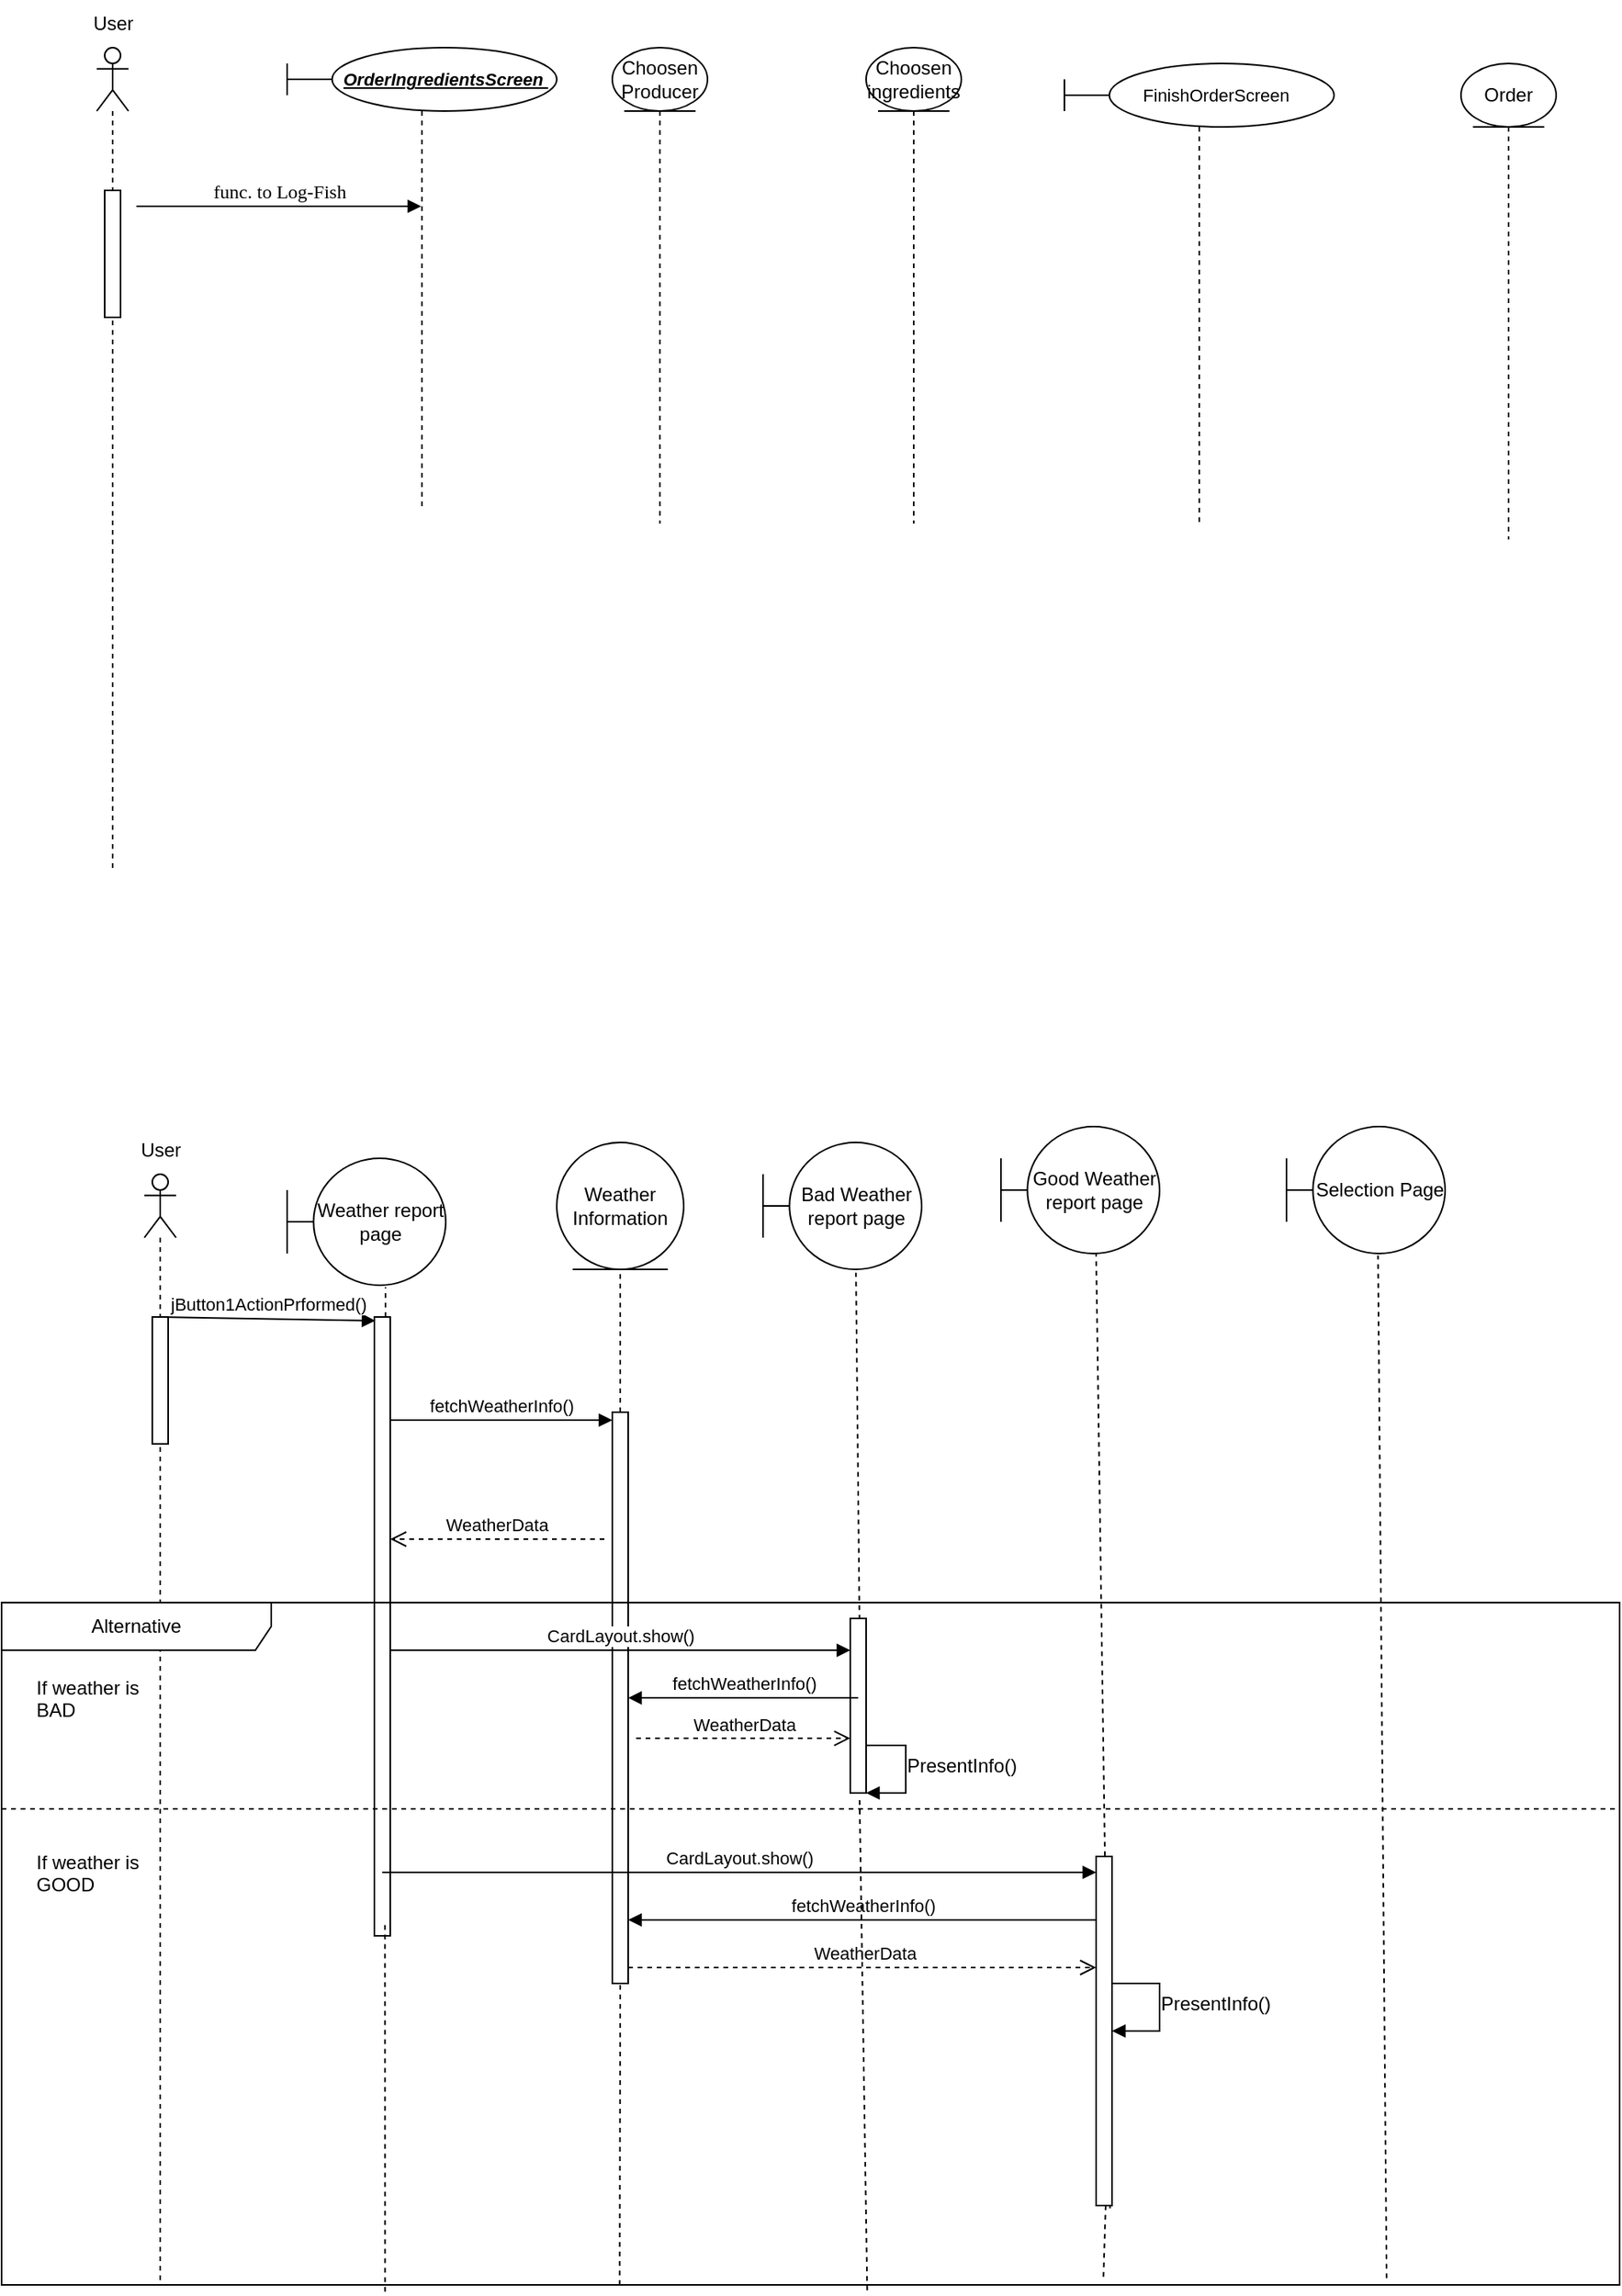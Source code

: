 <mxfile version="26.3.0">
  <diagram name="Page-1" id="13e1069c-82ec-6db2-03f1-153e76fe0fe0">
    <mxGraphModel dx="1026" dy="534" grid="1" gridSize="10" guides="1" tooltips="1" connect="1" arrows="1" fold="1" page="1" pageScale="1" pageWidth="1100" pageHeight="850" background="none" math="0" shadow="0">
      <root>
        <mxCell id="0" />
        <mxCell id="1" parent="0" />
        <mxCell id="7baba1c4bc27f4b0-11" value="func. to Log-Fish" style="html=1;verticalAlign=bottom;endArrow=block;labelBackgroundColor=none;fontFamily=Verdana;fontSize=12;edgeStyle=elbowEdgeStyle;elbow=vertical;" parent="1" target="ptXpOsHb1rW9kHSBrW4N-13" edge="1">
          <mxGeometry relative="1" as="geometry">
            <mxPoint x="145" y="180" as="sourcePoint" />
            <mxPoint x="250" y="180" as="targetPoint" />
          </mxGeometry>
        </mxCell>
        <mxCell id="y89Sq5UwFjBW83TxMpA--3" value="Weather report page" style="shape=umlBoundary;whiteSpace=wrap;html=1;" parent="1" vertex="1">
          <mxGeometry x="240" y="780" width="100" height="80" as="geometry" />
        </mxCell>
        <mxCell id="y89Sq5UwFjBW83TxMpA--4" value="Bad Weather report page" style="shape=umlBoundary;whiteSpace=wrap;html=1;" parent="1" vertex="1">
          <mxGeometry x="540" y="770" width="100" height="80" as="geometry" />
        </mxCell>
        <mxCell id="y89Sq5UwFjBW83TxMpA--5" value="Good Weather report page" style="shape=umlBoundary;whiteSpace=wrap;html=1;" parent="1" vertex="1">
          <mxGeometry x="690" y="760" width="100" height="80" as="geometry" />
        </mxCell>
        <mxCell id="y89Sq5UwFjBW83TxMpA--6" value="Selection Page" style="shape=umlBoundary;whiteSpace=wrap;html=1;" parent="1" vertex="1">
          <mxGeometry x="870" y="760" width="100" height="80" as="geometry" />
        </mxCell>
        <mxCell id="y89Sq5UwFjBW83TxMpA--12" value="" style="shape=umlLifeline;perimeter=lifelinePerimeter;whiteSpace=wrap;html=1;container=1;dropTarget=0;collapsible=0;recursiveResize=0;outlineConnect=0;portConstraint=eastwest;newEdgeStyle={&quot;curved&quot;:0,&quot;rounded&quot;:0};participant=umlActor;" parent="1" vertex="1">
          <mxGeometry x="150" y="790" width="20" height="700" as="geometry" />
        </mxCell>
        <mxCell id="y89Sq5UwFjBW83TxMpA--11" value="" style="html=1;points=[[0,0,0,0,5],[0,1,0,0,-5],[1,0,0,0,5],[1,1,0,0,-5]];perimeter=orthogonalPerimeter;outlineConnect=0;targetShapes=umlLifeline;portConstraint=eastwest;newEdgeStyle={&quot;curved&quot;:0,&quot;rounded&quot;:0};" parent="y89Sq5UwFjBW83TxMpA--12" vertex="1">
          <mxGeometry x="5" y="90" width="10" height="80" as="geometry" />
        </mxCell>
        <mxCell id="y89Sq5UwFjBW83TxMpA--13" value="User" style="text;html=1;align=center;verticalAlign=middle;resizable=0;points=[];autosize=1;strokeColor=none;fillColor=none;" parent="1" vertex="1">
          <mxGeometry x="135" y="760" width="50" height="30" as="geometry" />
        </mxCell>
        <mxCell id="y89Sq5UwFjBW83TxMpA--15" value="" style="html=1;verticalAlign=bottom;endArrow=none;dashed=1;labelBackgroundColor=none;fontFamily=Verdana;fontSize=12;elbow=vertical;startFill=0;entryX=0.62;entryY=1.016;entryDx=0;entryDy=0;entryPerimeter=0;" parent="1" source="y89Sq5UwFjBW83TxMpA--20" target="y89Sq5UwFjBW83TxMpA--3" edge="1">
          <mxGeometry relative="1" as="geometry">
            <mxPoint x="290" y="880" as="targetPoint" />
            <mxPoint x="302" y="1150" as="sourcePoint" />
          </mxGeometry>
        </mxCell>
        <mxCell id="y89Sq5UwFjBW83TxMpA--16" value="" style="html=1;verticalAlign=bottom;endArrow=none;dashed=1;labelBackgroundColor=none;fontFamily=Verdana;fontSize=12;elbow=vertical;startFill=0;entryX=0.586;entryY=1.027;entryDx=0;entryDy=0;entryPerimeter=0;exitX=0.691;exitY=0.988;exitDx=0;exitDy=0;exitPerimeter=0;" parent="1" source="y89Sq5UwFjBW83TxMpA--36" target="y89Sq5UwFjBW83TxMpA--4" edge="1">
          <mxGeometry relative="1" as="geometry">
            <mxPoint x="449.57" y="910" as="targetPoint" />
            <mxPoint x="599" y="1160" as="sourcePoint" />
          </mxGeometry>
        </mxCell>
        <mxCell id="y89Sq5UwFjBW83TxMpA--17" value="" style="html=1;verticalAlign=bottom;endArrow=none;dashed=1;labelBackgroundColor=none;fontFamily=Verdana;fontSize=12;elbow=vertical;startFill=0;entryX=0.577;entryY=1.016;entryDx=0;entryDy=0;entryPerimeter=0;exitX=0.856;exitY=0.99;exitDx=0;exitDy=0;exitPerimeter=0;" parent="1" target="y89Sq5UwFjBW83TxMpA--6" edge="1" source="y89Sq5UwFjBW83TxMpA--31">
          <mxGeometry relative="1" as="geometry">
            <mxPoint x="890" y="940" as="targetPoint" />
            <mxPoint x="930" y="1310" as="sourcePoint" />
          </mxGeometry>
        </mxCell>
        <mxCell id="y89Sq5UwFjBW83TxMpA--18" value="" style="html=1;verticalAlign=bottom;endArrow=none;dashed=1;labelBackgroundColor=none;fontFamily=Verdana;fontSize=12;elbow=vertical;startFill=0;entryX=0.6;entryY=1;entryDx=0;entryDy=0;entryPerimeter=0;exitX=0.877;exitY=1.008;exitDx=0;exitDy=0;exitPerimeter=0;" parent="1" source="y89Sq5UwFjBW83TxMpA--39" target="y89Sq5UwFjBW83TxMpA--5" edge="1">
          <mxGeometry relative="1" as="geometry">
            <mxPoint x="740" y="950" as="targetPoint" />
            <mxPoint x="670" y="1320" as="sourcePoint" />
          </mxGeometry>
        </mxCell>
        <mxCell id="y89Sq5UwFjBW83TxMpA--19" value="jButton1ActionPrformed()" style="html=1;verticalAlign=bottom;endArrow=block;curved=0;rounded=0;entryX=0.064;entryY=0.006;entryDx=0;entryDy=0;entryPerimeter=0;" parent="1" target="y89Sq5UwFjBW83TxMpA--20" edge="1">
          <mxGeometry width="80" relative="1" as="geometry">
            <mxPoint x="160" y="880" as="sourcePoint" />
            <mxPoint x="290" y="880" as="targetPoint" />
          </mxGeometry>
        </mxCell>
        <mxCell id="y89Sq5UwFjBW83TxMpA--20" value="" style="html=1;points=[[0,0,0,0,5],[0,1,0,0,-5],[1,0,0,0,5],[1,1,0,0,-5]];perimeter=orthogonalPerimeter;outlineConnect=0;targetShapes=umlLifeline;portConstraint=eastwest;newEdgeStyle={&quot;curved&quot;:0,&quot;rounded&quot;:0};" parent="1" vertex="1">
          <mxGeometry x="295" y="880" width="10" height="390" as="geometry" />
        </mxCell>
        <mxCell id="y89Sq5UwFjBW83TxMpA--22" value="Weather Information" style="ellipse;shape=umlEntity;whiteSpace=wrap;html=1;" parent="1" vertex="1">
          <mxGeometry x="410" y="770" width="80" height="80" as="geometry" />
        </mxCell>
        <mxCell id="y89Sq5UwFjBW83TxMpA--24" value="" style="html=1;verticalAlign=bottom;endArrow=none;dashed=1;labelBackgroundColor=none;fontFamily=Verdana;fontSize=12;elbow=vertical;startFill=0;entryX=0.5;entryY=1;entryDx=0;entryDy=0;" parent="1" source="y89Sq5UwFjBW83TxMpA--25" target="y89Sq5UwFjBW83TxMpA--22" edge="1">
          <mxGeometry relative="1" as="geometry">
            <mxPoint x="460" y="953" as="targetPoint" />
            <mxPoint x="450" y="1150" as="sourcePoint" />
          </mxGeometry>
        </mxCell>
        <mxCell id="y89Sq5UwFjBW83TxMpA--26" value="" style="html=1;verticalAlign=bottom;endArrow=none;dashed=1;labelBackgroundColor=none;fontFamily=Verdana;fontSize=12;elbow=vertical;startFill=0;entryX=0.5;entryY=1;entryDx=0;entryDy=0;exitX=0.382;exitY=1;exitDx=0;exitDy=0;exitPerimeter=0;" parent="1" source="y89Sq5UwFjBW83TxMpA--31" target="y89Sq5UwFjBW83TxMpA--25" edge="1">
          <mxGeometry relative="1" as="geometry">
            <mxPoint x="450" y="850" as="targetPoint" />
            <mxPoint x="450" y="1150" as="sourcePoint" />
          </mxGeometry>
        </mxCell>
        <mxCell id="y89Sq5UwFjBW83TxMpA--25" value="" style="html=1;points=[[0,0,0,0,5],[0,1,0,0,-5],[1,0,0,0,5],[1,1,0,0,-5]];perimeter=orthogonalPerimeter;outlineConnect=0;targetShapes=umlLifeline;portConstraint=eastwest;newEdgeStyle={&quot;curved&quot;:0,&quot;rounded&quot;:0};" parent="1" vertex="1">
          <mxGeometry x="445" y="940" width="10" height="360" as="geometry" />
        </mxCell>
        <mxCell id="y89Sq5UwFjBW83TxMpA--29" value="fetchWeatherInfo()" style="html=1;verticalAlign=bottom;endArrow=block;curved=0;rounded=0;entryX=0;entryY=0;entryDx=0;entryDy=5;entryPerimeter=0;" parent="1" source="y89Sq5UwFjBW83TxMpA--20" target="y89Sq5UwFjBW83TxMpA--25" edge="1">
          <mxGeometry width="80" relative="1" as="geometry">
            <mxPoint x="305" y="910" as="sourcePoint" />
            <mxPoint x="441" y="911" as="targetPoint" />
            <mxPoint as="offset" />
          </mxGeometry>
        </mxCell>
        <mxCell id="y89Sq5UwFjBW83TxMpA--30" value="WeatherData" style="html=1;verticalAlign=bottom;endArrow=open;dashed=1;endSize=8;curved=0;rounded=0;" parent="1" target="y89Sq5UwFjBW83TxMpA--20" edge="1">
          <mxGeometry x="0.007" relative="1" as="geometry">
            <mxPoint x="440" y="1020" as="sourcePoint" />
            <mxPoint x="500" y="1040" as="targetPoint" />
            <mxPoint as="offset" />
          </mxGeometry>
        </mxCell>
        <mxCell id="y89Sq5UwFjBW83TxMpA--31" value="Alternative" style="shape=umlFrame;whiteSpace=wrap;html=1;pointerEvents=0;recursiveResize=0;container=1;collapsible=0;width=170;" parent="1" vertex="1">
          <mxGeometry x="60" y="1060" width="1020" height="430" as="geometry" />
        </mxCell>
        <mxCell id="y89Sq5UwFjBW83TxMpA--32" value="&lt;div&gt;If weather is&amp;nbsp;&lt;/div&gt;&lt;div&gt;BAD&lt;/div&gt;" style="text;html=1;" parent="y89Sq5UwFjBW83TxMpA--31" vertex="1">
          <mxGeometry width="100" height="20" relative="1" as="geometry">
            <mxPoint x="20" y="40" as="offset" />
          </mxGeometry>
        </mxCell>
        <mxCell id="y89Sq5UwFjBW83TxMpA--33" value="&lt;div&gt;If weather is &lt;br&gt;&lt;/div&gt;&lt;div&gt;GOOD&lt;/div&gt;" style="line;strokeWidth=1;dashed=1;labelPosition=center;verticalLabelPosition=bottom;align=left;verticalAlign=top;spacingLeft=20;spacingTop=15;html=1;whiteSpace=wrap;" parent="y89Sq5UwFjBW83TxMpA--31" vertex="1">
          <mxGeometry y="125" width="1020" height="10" as="geometry" />
        </mxCell>
        <mxCell id="y89Sq5UwFjBW83TxMpA--21" value="" style="html=1;verticalAlign=bottom;endArrow=none;dashed=1;labelBackgroundColor=none;fontFamily=Verdana;fontSize=12;elbow=vertical;startFill=0;exitX=0.237;exitY=1.01;exitDx=0;exitDy=0;exitPerimeter=0;entryX=1;entryY=1;entryDx=0;entryDy=-5;entryPerimeter=0;" parent="y89Sq5UwFjBW83TxMpA--31" edge="1" source="y89Sq5UwFjBW83TxMpA--31">
          <mxGeometry relative="1" as="geometry">
            <mxPoint x="241.68" y="202" as="targetPoint" />
            <mxPoint x="240.0" y="250" as="sourcePoint" />
          </mxGeometry>
        </mxCell>
        <mxCell id="y89Sq5UwFjBW83TxMpA--38" value="CardLayout.show()" style="html=1;verticalAlign=bottom;endArrow=block;curved=0;rounded=0;entryX=0;entryY=0.182;entryDx=0;entryDy=0;entryPerimeter=0;" edge="1" parent="y89Sq5UwFjBW83TxMpA--31" target="y89Sq5UwFjBW83TxMpA--36">
          <mxGeometry width="80" relative="1" as="geometry">
            <mxPoint x="245" y="30" as="sourcePoint" />
            <mxPoint x="535" y="30" as="targetPoint" />
          </mxGeometry>
        </mxCell>
        <mxCell id="y89Sq5UwFjBW83TxMpA--41" value="CardLayout.show()" style="html=1;verticalAlign=bottom;endArrow=block;curved=0;rounded=0;" edge="1" parent="y89Sq5UwFjBW83TxMpA--31" target="y89Sq5UwFjBW83TxMpA--39">
          <mxGeometry width="80" relative="1" as="geometry">
            <mxPoint x="240" y="170" as="sourcePoint" />
            <mxPoint x="530" y="170" as="targetPoint" />
          </mxGeometry>
        </mxCell>
        <mxCell id="y89Sq5UwFjBW83TxMpA--39" value="" style="html=1;points=[[0,0,0,0,5],[0,1,0,0,-5],[1,0,0,0,5],[1,1,0,0,-5]];perimeter=orthogonalPerimeter;outlineConnect=0;targetShapes=umlLifeline;portConstraint=eastwest;newEdgeStyle={&quot;curved&quot;:0,&quot;rounded&quot;:0};" vertex="1" parent="y89Sq5UwFjBW83TxMpA--31">
          <mxGeometry x="690" y="160" width="10" height="220" as="geometry" />
        </mxCell>
        <mxCell id="y89Sq5UwFjBW83TxMpA--40" value="" style="html=1;verticalAlign=bottom;endArrow=none;dashed=1;labelBackgroundColor=none;fontFamily=Verdana;fontSize=12;elbow=vertical;startFill=0;entryX=0.6;entryY=1;entryDx=0;entryDy=0;entryPerimeter=0;exitX=0.681;exitY=0.988;exitDx=0;exitDy=0;exitPerimeter=0;" edge="1" parent="y89Sq5UwFjBW83TxMpA--31" source="y89Sq5UwFjBW83TxMpA--31" target="y89Sq5UwFjBW83TxMpA--39">
          <mxGeometry relative="1" as="geometry">
            <mxPoint x="690" y="-220" as="targetPoint" />
            <mxPoint x="693" y="252" as="sourcePoint" />
          </mxGeometry>
        </mxCell>
        <mxCell id="ptXpOsHb1rW9kHSBrW4N-9" value="" style="html=1;align=left;spacingLeft=2;endArrow=block;rounded=0;edgeStyle=orthogonalEdgeStyle;curved=0;rounded=0;" edge="1" parent="y89Sq5UwFjBW83TxMpA--31">
          <mxGeometry relative="1" as="geometry">
            <mxPoint x="540" y="90" as="sourcePoint" />
            <Array as="points">
              <mxPoint x="570" y="120" />
            </Array>
            <mxPoint x="545" y="120" as="targetPoint" />
          </mxGeometry>
        </mxCell>
        <mxCell id="y89Sq5UwFjBW83TxMpA--45" value="PresentInfo()" style="text;html=1;align=center;verticalAlign=middle;resizable=0;points=[];autosize=1;strokeColor=none;fillColor=none;" vertex="1" parent="y89Sq5UwFjBW83TxMpA--31">
          <mxGeometry x="560" y="88" width="90" height="30" as="geometry" />
        </mxCell>
        <mxCell id="y89Sq5UwFjBW83TxMpA--48" value="" style="html=1;align=left;spacingLeft=2;endArrow=block;rounded=0;edgeStyle=orthogonalEdgeStyle;curved=0;rounded=0;" edge="1" parent="y89Sq5UwFjBW83TxMpA--31" target="y89Sq5UwFjBW83TxMpA--39">
          <mxGeometry relative="1" as="geometry">
            <mxPoint x="700" y="240" as="sourcePoint" />
            <Array as="points">
              <mxPoint x="730" y="240" />
              <mxPoint x="730" y="270" />
            </Array>
            <mxPoint x="705" y="270" as="targetPoint" />
          </mxGeometry>
        </mxCell>
        <mxCell id="y89Sq5UwFjBW83TxMpA--47" value="WeatherData" style="html=1;verticalAlign=bottom;endArrow=open;dashed=1;endSize=8;curved=0;rounded=0;exitX=1;exitY=1;exitDx=0;exitDy=-5;exitPerimeter=0;" edge="1" parent="y89Sq5UwFjBW83TxMpA--31">
          <mxGeometry x="0.007" relative="1" as="geometry">
            <mxPoint x="395" y="230" as="sourcePoint" />
            <mxPoint x="690" y="230" as="targetPoint" />
            <mxPoint as="offset" />
          </mxGeometry>
        </mxCell>
        <mxCell id="y89Sq5UwFjBW83TxMpA--46" value="fetchWeatherInfo()" style="html=1;verticalAlign=bottom;endArrow=block;curved=0;rounded=0;" edge="1" parent="y89Sq5UwFjBW83TxMpA--31">
          <mxGeometry width="80" relative="1" as="geometry">
            <mxPoint x="690" y="200" as="sourcePoint" />
            <mxPoint x="395" y="200" as="targetPoint" />
            <mxPoint as="offset" />
          </mxGeometry>
        </mxCell>
        <mxCell id="y89Sq5UwFjBW83TxMpA--49" value="PresentInfo()" style="text;html=1;align=center;verticalAlign=middle;resizable=0;points=[];autosize=1;strokeColor=none;fillColor=none;" vertex="1" parent="y89Sq5UwFjBW83TxMpA--31">
          <mxGeometry x="720" y="238" width="90" height="30" as="geometry" />
        </mxCell>
        <mxCell id="y89Sq5UwFjBW83TxMpA--37" value="" style="html=1;verticalAlign=bottom;endArrow=none;dashed=1;labelBackgroundColor=none;fontFamily=Verdana;fontSize=12;elbow=vertical;startFill=0;entryX=0.586;entryY=1.027;entryDx=0;entryDy=0;entryPerimeter=0;exitX=0.535;exitY=1.008;exitDx=0;exitDy=0;exitPerimeter=0;" parent="1" source="y89Sq5UwFjBW83TxMpA--31" target="y89Sq5UwFjBW83TxMpA--36" edge="1">
          <mxGeometry relative="1" as="geometry">
            <mxPoint x="599" y="852" as="targetPoint" />
            <mxPoint x="606" y="1307" as="sourcePoint" />
          </mxGeometry>
        </mxCell>
        <mxCell id="y89Sq5UwFjBW83TxMpA--36" value="" style="html=1;points=[[0,0,0,0,5],[0,1,0,0,-5],[1,0,0,0,5],[1,1,0,0,-5]];perimeter=orthogonalPerimeter;outlineConnect=0;targetShapes=umlLifeline;portConstraint=eastwest;newEdgeStyle={&quot;curved&quot;:0,&quot;rounded&quot;:0};" parent="1" vertex="1">
          <mxGeometry x="595" y="1070" width="10" height="110" as="geometry" />
        </mxCell>
        <mxCell id="ptXpOsHb1rW9kHSBrW4N-4" value="" style="shape=umlLifeline;perimeter=lifelinePerimeter;whiteSpace=wrap;html=1;container=1;dropTarget=0;collapsible=0;recursiveResize=0;outlineConnect=0;portConstraint=eastwest;newEdgeStyle={&quot;curved&quot;:0,&quot;rounded&quot;:0};participant=umlActor;" vertex="1" parent="1">
          <mxGeometry x="120" y="80" width="20" height="520" as="geometry" />
        </mxCell>
        <mxCell id="ptXpOsHb1rW9kHSBrW4N-5" value="" style="html=1;points=[[0,0,0,0,5],[0,1,0,0,-5],[1,0,0,0,5],[1,1,0,0,-5]];perimeter=orthogonalPerimeter;outlineConnect=0;targetShapes=umlLifeline;portConstraint=eastwest;newEdgeStyle={&quot;curved&quot;:0,&quot;rounded&quot;:0};" vertex="1" parent="ptXpOsHb1rW9kHSBrW4N-4">
          <mxGeometry x="5" y="90" width="10" height="80" as="geometry" />
        </mxCell>
        <mxCell id="ptXpOsHb1rW9kHSBrW4N-6" value="User" style="text;html=1;align=center;verticalAlign=middle;resizable=0;points=[];autosize=1;strokeColor=none;fillColor=none;" vertex="1" parent="1">
          <mxGeometry x="105" y="50" width="50" height="30" as="geometry" />
        </mxCell>
        <mxCell id="y89Sq5UwFjBW83TxMpA--43" value="fetchWeatherInfo()" style="html=1;verticalAlign=bottom;endArrow=block;curved=0;rounded=0;exitX=0.5;exitY=0.455;exitDx=0;exitDy=0;exitPerimeter=0;" edge="1" parent="1" source="y89Sq5UwFjBW83TxMpA--36" target="y89Sq5UwFjBW83TxMpA--25">
          <mxGeometry width="80" relative="1" as="geometry">
            <mxPoint x="430" y="1130" as="sourcePoint" />
            <mxPoint x="570" y="1130" as="targetPoint" />
            <mxPoint as="offset" />
          </mxGeometry>
        </mxCell>
        <mxCell id="y89Sq5UwFjBW83TxMpA--44" value="WeatherData" style="html=1;verticalAlign=bottom;endArrow=open;dashed=1;endSize=8;curved=0;rounded=0;exitX=1.5;exitY=0.571;exitDx=0;exitDy=0;exitPerimeter=0;" edge="1" parent="1" source="y89Sq5UwFjBW83TxMpA--25" target="y89Sq5UwFjBW83TxMpA--36">
          <mxGeometry x="0.007" relative="1" as="geometry">
            <mxPoint x="575" y="1170" as="sourcePoint" />
            <mxPoint x="440" y="1170" as="targetPoint" />
            <mxPoint as="offset" />
          </mxGeometry>
        </mxCell>
        <mxCell id="ptXpOsHb1rW9kHSBrW4N-12" value="Choosen&lt;br&gt;ingredients" style="shape=umlLifeline;perimeter=lifelinePerimeter;whiteSpace=wrap;html=1;container=1;dropTarget=0;collapsible=0;recursiveResize=0;outlineConnect=0;portConstraint=eastwest;newEdgeStyle={&quot;curved&quot;:0,&quot;rounded&quot;:0};participant=umlEntity;" vertex="1" parent="1">
          <mxGeometry x="605" y="80" width="60" height="300" as="geometry" />
        </mxCell>
        <mxCell id="ptXpOsHb1rW9kHSBrW4N-13" value="&amp;nbsp;&amp;nbsp;&amp;nbsp;&amp;nbsp;&amp;nbsp;&amp;nbsp;&amp;nbsp;&amp;nbsp; &lt;font style=&quot;font-size: 11px;&quot;&gt;&lt;b&gt;&lt;i&gt;&lt;u&gt;OrderIngredientsScreen&amp;nbsp; &lt;br&gt;&lt;/u&gt;&lt;/i&gt;&lt;/b&gt;&lt;/font&gt;" style="shape=umlLifeline;perimeter=lifelinePerimeter;whiteSpace=wrap;html=1;container=1;dropTarget=0;collapsible=0;recursiveResize=0;outlineConnect=0;portConstraint=eastwest;newEdgeStyle={&quot;curved&quot;:0,&quot;rounded&quot;:0};participant=umlBoundary;" vertex="1" parent="1">
          <mxGeometry x="240" y="80" width="170" height="290" as="geometry" />
        </mxCell>
        <mxCell id="ptXpOsHb1rW9kHSBrW4N-14" value="&lt;font style=&quot;font-size: 11px;&quot;&gt;&lt;span style=&quot;white-space: pre;&quot;&gt;&#x9;&lt;/span&gt;FinishOrderScreen&amp;nbsp; &lt;br&gt;&lt;/font&gt;" style="shape=umlLifeline;perimeter=lifelinePerimeter;whiteSpace=wrap;html=1;container=1;dropTarget=0;collapsible=0;recursiveResize=0;outlineConnect=0;portConstraint=eastwest;newEdgeStyle={&quot;curved&quot;:0,&quot;rounded&quot;:0};participant=umlBoundary;" vertex="1" parent="1">
          <mxGeometry x="730" y="90" width="170" height="290" as="geometry" />
        </mxCell>
        <mxCell id="ptXpOsHb1rW9kHSBrW4N-15" value="Order" style="shape=umlLifeline;perimeter=lifelinePerimeter;whiteSpace=wrap;html=1;container=1;dropTarget=0;collapsible=0;recursiveResize=0;outlineConnect=0;portConstraint=eastwest;newEdgeStyle={&quot;curved&quot;:0,&quot;rounded&quot;:0};participant=umlEntity;" vertex="1" parent="1">
          <mxGeometry x="980" y="90" width="60" height="300" as="geometry" />
        </mxCell>
        <mxCell id="ptXpOsHb1rW9kHSBrW4N-11" value="Choosen&lt;br&gt;Producer" style="shape=umlLifeline;perimeter=lifelinePerimeter;whiteSpace=wrap;html=1;container=1;dropTarget=0;collapsible=0;recursiveResize=0;outlineConnect=0;portConstraint=eastwest;newEdgeStyle={&quot;curved&quot;:0,&quot;rounded&quot;:0};participant=umlEntity;" vertex="1" parent="1">
          <mxGeometry x="445" y="80" width="60" height="300" as="geometry" />
        </mxCell>
      </root>
    </mxGraphModel>
  </diagram>
</mxfile>
